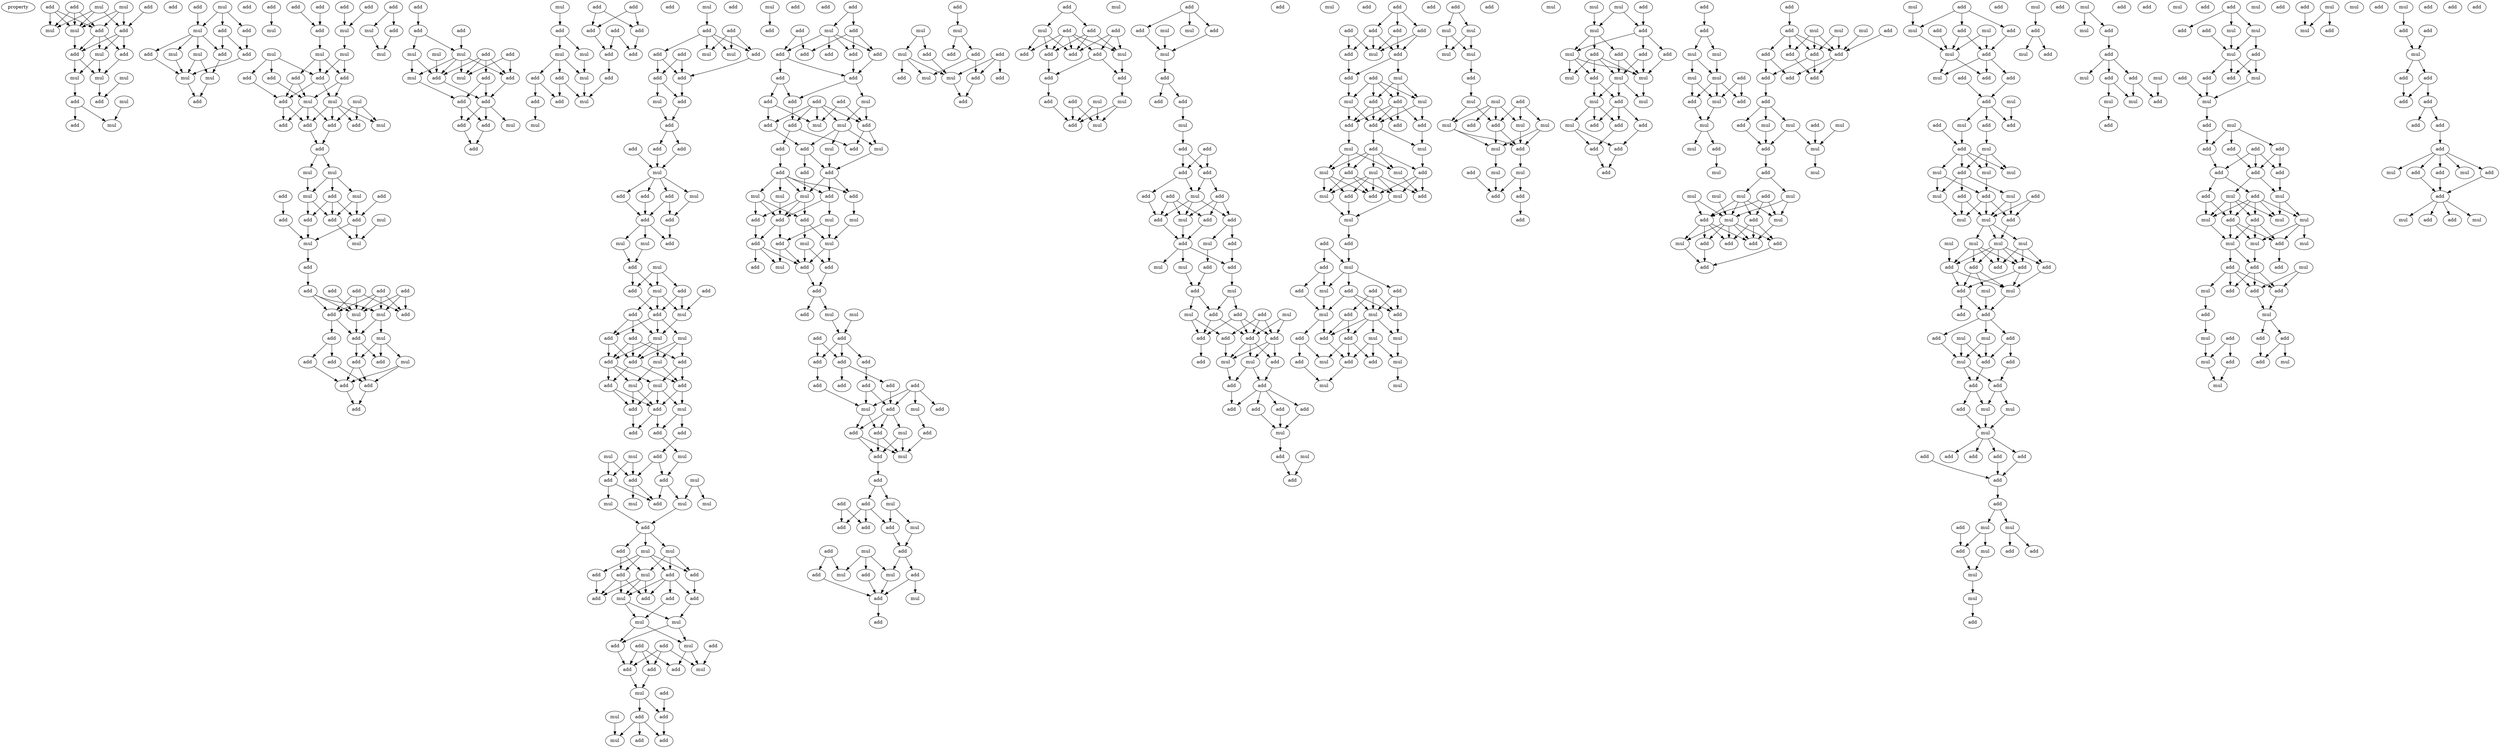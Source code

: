digraph {
    node [fontcolor=black]
    property [mul=2,lf=1.4]
    0 [ label = mul ];
    1 [ label = add ];
    2 [ label = add ];
    3 [ label = add ];
    4 [ label = mul ];
    5 [ label = add ];
    6 [ label = mul ];
    7 [ label = add ];
    8 [ label = mul ];
    9 [ label = add ];
    10 [ label = add ];
    11 [ label = mul ];
    12 [ label = mul ];
    13 [ label = mul ];
    14 [ label = mul ];
    15 [ label = add ];
    16 [ label = add ];
    17 [ label = mul ];
    18 [ label = add ];
    19 [ label = mul ];
    20 [ label = add ];
    21 [ label = mul ];
    22 [ label = add ];
    23 [ label = mul ];
    24 [ label = add ];
    25 [ label = add ];
    26 [ label = add ];
    27 [ label = mul ];
    28 [ label = add ];
    29 [ label = add ];
    30 [ label = mul ];
    31 [ label = mul ];
    32 [ label = mul ];
    33 [ label = add ];
    34 [ label = add ];
    35 [ label = add ];
    36 [ label = add ];
    37 [ label = add ];
    38 [ label = add ];
    39 [ label = mul ];
    40 [ label = add ];
    41 [ label = add ];
    42 [ label = mul ];
    43 [ label = mul ];
    44 [ label = mul ];
    45 [ label = mul ];
    46 [ label = add ];
    47 [ label = add ];
    48 [ label = add ];
    49 [ label = add ];
    50 [ label = add ];
    51 [ label = mul ];
    52 [ label = mul ];
    53 [ label = mul ];
    54 [ label = add ];
    55 [ label = mul ];
    56 [ label = add ];
    57 [ label = add ];
    58 [ label = add ];
    59 [ label = add ];
    60 [ label = add ];
    61 [ label = mul ];
    62 [ label = mul ];
    63 [ label = add ];
    64 [ label = mul ];
    65 [ label = mul ];
    66 [ label = add ];
    67 [ label = add ];
    68 [ label = add ];
    69 [ label = add ];
    70 [ label = add ];
    71 [ label = mul ];
    72 [ label = add ];
    73 [ label = mul ];
    74 [ label = mul ];
    75 [ label = add ];
    76 [ label = add ];
    77 [ label = add ];
    78 [ label = add ];
    79 [ label = add ];
    80 [ label = add ];
    81 [ label = mul ];
    82 [ label = mul ];
    83 [ label = add ];
    84 [ label = add ];
    85 [ label = mul ];
    86 [ label = add ];
    87 [ label = add ];
    88 [ label = add ];
    89 [ label = mul ];
    90 [ label = add ];
    91 [ label = add ];
    92 [ label = add ];
    93 [ label = add ];
    94 [ label = add ];
    95 [ label = add ];
    96 [ label = add ];
    97 [ label = mul ];
    98 [ label = add ];
    99 [ label = mul ];
    100 [ label = add ];
    101 [ label = add ];
    102 [ label = add ];
    103 [ label = mul ];
    104 [ label = mul ];
    105 [ label = add ];
    106 [ label = add ];
    107 [ label = mul ];
    108 [ label = add ];
    109 [ label = add ];
    110 [ label = add ];
    111 [ label = mul ];
    112 [ label = mul ];
    113 [ label = add ];
    114 [ label = add ];
    115 [ label = add ];
    116 [ label = mul ];
    117 [ label = add ];
    118 [ label = add ];
    119 [ label = mul ];
    120 [ label = add ];
    121 [ label = add ];
    122 [ label = add ];
    123 [ label = add ];
    124 [ label = add ];
    125 [ label = add ];
    126 [ label = mul ];
    127 [ label = add ];
    128 [ label = mul ];
    129 [ label = add ];
    130 [ label = add ];
    131 [ label = add ];
    132 [ label = add ];
    133 [ label = mul ];
    134 [ label = mul ];
    135 [ label = add ];
    136 [ label = add ];
    137 [ label = mul ];
    138 [ label = add ];
    139 [ label = mul ];
    140 [ label = add ];
    141 [ label = add ];
    142 [ label = add ];
    143 [ label = mul ];
    144 [ label = add ];
    145 [ label = add ];
    146 [ label = mul ];
    147 [ label = add ];
    148 [ label = add ];
    149 [ label = mul ];
    150 [ label = add ];
    151 [ label = add ];
    152 [ label = add ];
    153 [ label = add ];
    154 [ label = add ];
    155 [ label = add ];
    156 [ label = mul ];
    157 [ label = add ];
    158 [ label = add ];
    159 [ label = mul ];
    160 [ label = add ];
    161 [ label = add ];
    162 [ label = add ];
    163 [ label = add ];
    164 [ label = mul ];
    165 [ label = mul ];
    166 [ label = mul ];
    167 [ label = add ];
    168 [ label = mul ];
    169 [ label = add ];
    170 [ label = add ];
    171 [ label = add ];
    172 [ label = add ];
    173 [ label = add ];
    174 [ label = mul ];
    175 [ label = mul ];
    176 [ label = add ];
    177 [ label = mul ];
    178 [ label = add ];
    179 [ label = add ];
    180 [ label = mul ];
    181 [ label = add ];
    182 [ label = add ];
    183 [ label = mul ];
    184 [ label = add ];
    185 [ label = add ];
    186 [ label = mul ];
    187 [ label = add ];
    188 [ label = mul ];
    189 [ label = add ];
    190 [ label = add ];
    191 [ label = add ];
    192 [ label = add ];
    193 [ label = mul ];
    194 [ label = mul ];
    195 [ label = add ];
    196 [ label = mul ];
    197 [ label = add ];
    198 [ label = mul ];
    199 [ label = add ];
    200 [ label = add ];
    201 [ label = mul ];
    202 [ label = mul ];
    203 [ label = add ];
    204 [ label = mul ];
    205 [ label = mul ];
    206 [ label = add ];
    207 [ label = add ];
    208 [ label = mul ];
    209 [ label = mul ];
    210 [ label = add ];
    211 [ label = add ];
    212 [ label = mul ];
    213 [ label = add ];
    214 [ label = add ];
    215 [ label = add ];
    216 [ label = add ];
    217 [ label = add ];
    218 [ label = add ];
    219 [ label = mul ];
    220 [ label = mul ];
    221 [ label = mul ];
    222 [ label = add ];
    223 [ label = add ];
    224 [ label = add ];
    225 [ label = add ];
    226 [ label = mul ];
    227 [ label = add ];
    228 [ label = mul ];
    229 [ label = add ];
    230 [ label = add ];
    231 [ label = mul ];
    232 [ label = add ];
    233 [ label = mul ];
    234 [ label = mul ];
    235 [ label = add ];
    236 [ label = add ];
    237 [ label = mul ];
    238 [ label = add ];
    239 [ label = add ];
    240 [ label = add ];
    241 [ label = add ];
    242 [ label = add ];
    243 [ label = add ];
    244 [ label = mul ];
    245 [ label = add ];
    246 [ label = add ];
    247 [ label = add ];
    248 [ label = add ];
    249 [ label = add ];
    250 [ label = add ];
    251 [ label = add ];
    252 [ label = add ];
    253 [ label = add ];
    254 [ label = mul ];
    255 [ label = add ];
    256 [ label = add ];
    257 [ label = add ];
    258 [ label = add ];
    259 [ label = mul ];
    260 [ label = add ];
    261 [ label = add ];
    262 [ label = mul ];
    263 [ label = add ];
    264 [ label = mul ];
    265 [ label = mul ];
    266 [ label = add ];
    267 [ label = add ];
    268 [ label = add ];
    269 [ label = add ];
    270 [ label = add ];
    271 [ label = add ];
    272 [ label = mul ];
    273 [ label = add ];
    274 [ label = mul ];
    275 [ label = mul ];
    276 [ label = add ];
    277 [ label = mul ];
    278 [ label = add ];
    279 [ label = add ];
    280 [ label = mul ];
    281 [ label = add ];
    282 [ label = mul ];
    283 [ label = add ];
    284 [ label = add ];
    285 [ label = mul ];
    286 [ label = add ];
    287 [ label = add ];
    288 [ label = add ];
    289 [ label = mul ];
    290 [ label = add ];
    291 [ label = mul ];
    292 [ label = add ];
    293 [ label = mul ];
    294 [ label = add ];
    295 [ label = add ];
    296 [ label = add ];
    297 [ label = add ];
    298 [ label = add ];
    299 [ label = add ];
    300 [ label = add ];
    301 [ label = add ];
    302 [ label = add ];
    303 [ label = add ];
    304 [ label = add ];
    305 [ label = add ];
    306 [ label = mul ];
    307 [ label = mul ];
    308 [ label = add ];
    309 [ label = add ];
    310 [ label = add ];
    311 [ label = mul ];
    312 [ label = add ];
    313 [ label = mul ];
    314 [ label = add ];
    315 [ label = mul ];
    316 [ label = add ];
    317 [ label = add ];
    318 [ label = add ];
    319 [ label = add ];
    320 [ label = add ];
    321 [ label = mul ];
    322 [ label = mul ];
    323 [ label = add ];
    324 [ label = add ];
    325 [ label = add ];
    326 [ label = mul ];
    327 [ label = add ];
    328 [ label = add ];
    329 [ label = mul ];
    330 [ label = add ];
    331 [ label = mul ];
    332 [ label = add ];
    333 [ label = add ];
    334 [ label = mul ];
    335 [ label = mul ];
    336 [ label = add ];
    337 [ label = add ];
    338 [ label = add ];
    339 [ label = mul ];
    340 [ label = add ];
    341 [ label = add ];
    342 [ label = mul ];
    343 [ label = mul ];
    344 [ label = add ];
    345 [ label = add ];
    346 [ label = add ];
    347 [ label = add ];
    348 [ label = add ];
    349 [ label = mul ];
    350 [ label = mul ];
    351 [ label = add ];
    352 [ label = add ];
    353 [ label = add ];
    354 [ label = add ];
    355 [ label = add ];
    356 [ label = mul ];
    357 [ label = add ];
    358 [ label = add ];
    359 [ label = add ];
    360 [ label = add ];
    361 [ label = mul ];
    362 [ label = add ];
    363 [ label = mul ];
    364 [ label = add ];
    365 [ label = mul ];
    366 [ label = add ];
    367 [ label = mul ];
    368 [ label = mul ];
    369 [ label = add ];
    370 [ label = add ];
    371 [ label = add ];
    372 [ label = mul ];
    373 [ label = mul ];
    374 [ label = add ];
    375 [ label = add ];
    376 [ label = add ];
    377 [ label = mul ];
    378 [ label = add ];
    379 [ label = add ];
    380 [ label = add ];
    381 [ label = add ];
    382 [ label = mul ];
    383 [ label = add ];
    384 [ label = add ];
    385 [ label = add ];
    386 [ label = mul ];
    387 [ label = add ];
    388 [ label = add ];
    389 [ label = add ];
    390 [ label = mul ];
    391 [ label = add ];
    392 [ label = add ];
    393 [ label = mul ];
    394 [ label = mul ];
    395 [ label = add ];
    396 [ label = add ];
    397 [ label = add ];
    398 [ label = mul ];
    399 [ label = mul ];
    400 [ label = add ];
    401 [ label = add ];
    402 [ label = add ];
    403 [ label = mul ];
    404 [ label = add ];
    405 [ label = add ];
    406 [ label = add ];
    407 [ label = add ];
    408 [ label = add ];
    409 [ label = add ];
    410 [ label = mul ];
    411 [ label = mul ];
    412 [ label = add ];
    413 [ label = add ];
    414 [ label = add ];
    415 [ label = add ];
    416 [ label = add ];
    417 [ label = add ];
    418 [ label = mul ];
    419 [ label = add ];
    420 [ label = add ];
    421 [ label = mul ];
    422 [ label = add ];
    423 [ label = add ];
    424 [ label = add ];
    425 [ label = add ];
    426 [ label = add ];
    427 [ label = add ];
    428 [ label = add ];
    429 [ label = add ];
    430 [ label = mul ];
    431 [ label = add ];
    432 [ label = add ];
    433 [ label = mul ];
    434 [ label = mul ];
    435 [ label = add ];
    436 [ label = add ];
    437 [ label = mul ];
    438 [ label = add ];
    439 [ label = add ];
    440 [ label = add ];
    441 [ label = add ];
    442 [ label = mul ];
    443 [ label = mul ];
    444 [ label = add ];
    445 [ label = mul ];
    446 [ label = mul ];
    447 [ label = mul ];
    448 [ label = add ];
    449 [ label = add ];
    450 [ label = add ];
    451 [ label = mul ];
    452 [ label = add ];
    453 [ label = mul ];
    454 [ label = add ];
    455 [ label = mul ];
    456 [ label = add ];
    457 [ label = add ];
    458 [ label = add ];
    459 [ label = add ];
    460 [ label = mul ];
    461 [ label = mul ];
    462 [ label = add ];
    463 [ label = add ];
    464 [ label = add ];
    465 [ label = add ];
    466 [ label = mul ];
    467 [ label = mul ];
    468 [ label = add ];
    469 [ label = add ];
    470 [ label = add ];
    471 [ label = mul ];
    472 [ label = mul ];
    473 [ label = add ];
    474 [ label = add ];
    475 [ label = add ];
    476 [ label = mul ];
    477 [ label = mul ];
    478 [ label = add ];
    479 [ label = add ];
    480 [ label = mul ];
    481 [ label = mul ];
    482 [ label = add ];
    483 [ label = mul ];
    484 [ label = mul ];
    485 [ label = add ];
    486 [ label = mul ];
    487 [ label = mul ];
    488 [ label = add ];
    489 [ label = mul ];
    490 [ label = add ];
    491 [ label = mul ];
    492 [ label = add ];
    493 [ label = add ];
    494 [ label = mul ];
    495 [ label = mul ];
    496 [ label = mul ];
    497 [ label = mul ];
    498 [ label = add ];
    499 [ label = mul ];
    500 [ label = mul ];
    501 [ label = add ];
    502 [ label = add ];
    503 [ label = add ];
    504 [ label = add ];
    505 [ label = mul ];
    506 [ label = mul ];
    507 [ label = mul ];
    508 [ label = add ];
    509 [ label = add ];
    510 [ label = mul ];
    511 [ label = add ];
    512 [ label = add ];
    513 [ label = add ];
    514 [ label = mul ];
    515 [ label = add ];
    516 [ label = mul ];
    517 [ label = add ];
    518 [ label = mul ];
    519 [ label = mul ];
    520 [ label = mul ];
    521 [ label = mul ];
    522 [ label = add ];
    523 [ label = add ];
    524 [ label = mul ];
    525 [ label = add ];
    526 [ label = add ];
    527 [ label = add ];
    528 [ label = add ];
    529 [ label = add ];
    530 [ label = add ];
    531 [ label = add ];
    532 [ label = mul ];
    533 [ label = mul ];
    534 [ label = mul ];
    535 [ label = mul ];
    536 [ label = add ];
    537 [ label = add ];
    538 [ label = mul ];
    539 [ label = add ];
    540 [ label = mul ];
    541 [ label = mul ];
    542 [ label = add ];
    543 [ label = mul ];
    544 [ label = add ];
    545 [ label = add ];
    546 [ label = add ];
    547 [ label = mul ];
    548 [ label = mul ];
    549 [ label = mul ];
    550 [ label = add ];
    551 [ label = add ];
    552 [ label = add ];
    553 [ label = add ];
    554 [ label = add ];
    555 [ label = add ];
    556 [ label = add ];
    557 [ label = add ];
    558 [ label = mul ];
    559 [ label = add ];
    560 [ label = mul ];
    561 [ label = mul ];
    562 [ label = add ];
    563 [ label = mul ];
    564 [ label = add ];
    565 [ label = mul ];
    566 [ label = add ];
    567 [ label = mul ];
    568 [ label = mul ];
    569 [ label = mul ];
    570 [ label = mul ];
    571 [ label = add ];
    572 [ label = add ];
    573 [ label = add ];
    574 [ label = mul ];
    575 [ label = mul ];
    576 [ label = add ];
    577 [ label = add ];
    578 [ label = add ];
    579 [ label = add ];
    580 [ label = mul ];
    581 [ label = add ];
    582 [ label = add ];
    583 [ label = mul ];
    584 [ label = add ];
    585 [ label = add ];
    586 [ label = add ];
    587 [ label = mul ];
    588 [ label = mul ];
    589 [ label = mul ];
    590 [ label = add ];
    591 [ label = mul ];
    592 [ label = add ];
    593 [ label = add ];
    594 [ label = add ];
    595 [ label = add ];
    596 [ label = add ];
    597 [ label = mul ];
    598 [ label = add ];
    599 [ label = mul ];
    600 [ label = add ];
    601 [ label = add ];
    602 [ label = mul ];
    603 [ label = add ];
    604 [ label = mul ];
    605 [ label = mul ];
    606 [ label = mul ];
    607 [ label = add ];
    608 [ label = mul ];
    609 [ label = add ];
    610 [ label = add ];
    611 [ label = add ];
    612 [ label = mul ];
    613 [ label = mul ];
    614 [ label = mul ];
    615 [ label = add ];
    616 [ label = mul ];
    617 [ label = mul ];
    618 [ label = mul ];
    619 [ label = mul ];
    620 [ label = add ];
    621 [ label = add ];
    622 [ label = add ];
    623 [ label = add ];
    624 [ label = add ];
    625 [ label = add ];
    626 [ label = mul ];
    627 [ label = mul ];
    628 [ label = add ];
    629 [ label = add ];
    630 [ label = add ];
    631 [ label = mul ];
    632 [ label = mul ];
    633 [ label = add ];
    634 [ label = mul ];
    635 [ label = add ];
    636 [ label = add ];
    637 [ label = add ];
    638 [ label = add ];
    639 [ label = add ];
    640 [ label = mul ];
    641 [ label = mul ];
    642 [ label = mul ];
    643 [ label = add ];
    644 [ label = add ];
    645 [ label = add ];
    646 [ label = add ];
    647 [ label = add ];
    648 [ label = add ];
    649 [ label = add ];
    650 [ label = add ];
    651 [ label = mul ];
    652 [ label = mul ];
    653 [ label = add ];
    654 [ label = add ];
    655 [ label = mul ];
    656 [ label = add ];
    657 [ label = mul ];
    658 [ label = mul ];
    659 [ label = mul ];
    660 [ label = add ];
    661 [ label = add ];
    662 [ label = add ];
    663 [ label = mul ];
    664 [ label = add ];
    665 [ label = mul ];
    666 [ label = mul ];
    667 [ label = add ];
    668 [ label = add ];
    669 [ label = add ];
    670 [ label = mul ];
    671 [ label = add ];
    672 [ label = add ];
    673 [ label = mul ];
    674 [ label = mul ];
    675 [ label = add ];
    676 [ label = mul ];
    677 [ label = add ];
    678 [ label = mul ];
    679 [ label = add ];
    680 [ label = add ];
    681 [ label = add ];
    682 [ label = add ];
    683 [ label = add ];
    684 [ label = mul ];
    685 [ label = mul ];
    686 [ label = mul ];
    687 [ label = add ];
    688 [ label = add ];
    689 [ label = add ];
    690 [ label = mul ];
    691 [ label = mul ];
    692 [ label = add ];
    693 [ label = mul ];
    694 [ label = mul ];
    695 [ label = add ];
    696 [ label = add ];
    697 [ label = add ];
    698 [ label = add ];
    699 [ label = add ];
    700 [ label = add ];
    701 [ label = add ];
    702 [ label = add ];
    703 [ label = add ];
    704 [ label = mul ];
    705 [ label = mul ];
    706 [ label = add ];
    707 [ label = add ];
    708 [ label = mul ];
    709 [ label = mul ];
    710 [ label = add ];
    711 [ label = mul ];
    712 [ label = mul ];
    713 [ label = add ];
    714 [ label = mul ];
    715 [ label = mul ];
    716 [ label = add ];
    717 [ label = mul ];
    718 [ label = add ];
    719 [ label = add ];
    720 [ label = add ];
    721 [ label = mul ];
    722 [ label = add ];
    723 [ label = add ];
    724 [ label = add ];
    725 [ label = mul ];
    726 [ label = mul ];
    727 [ label = add ];
    728 [ label = add ];
    729 [ label = add ];
    730 [ label = add ];
    731 [ label = add ];
    732 [ label = mul ];
    733 [ label = add ];
    734 [ label = mul ];
    735 [ label = mul ];
    736 [ label = add ];
    737 [ label = mul ];
    738 [ label = mul ];
    739 [ label = add ];
    740 [ label = mul ];
    741 [ label = add ];
    742 [ label = mul ];
    743 [ label = add ];
    744 [ label = add ];
    745 [ label = add ];
    746 [ label = mul ];
    747 [ label = add ];
    748 [ label = add ];
    749 [ label = add ];
    750 [ label = add ];
    751 [ label = add ];
    752 [ label = add ];
    753 [ label = add ];
    754 [ label = add ];
    755 [ label = mul ];
    756 [ label = add ];
    757 [ label = add ];
    758 [ label = mul ];
    759 [ label = add ];
    760 [ label = add ];
    761 [ label = mul ];
    762 [ label = add ];
    763 [ label = add ];
    764 [ label = mul ];
    765 [ label = add ];
    0 -> 5 [ name = 0 ];
    0 -> 7 [ name = 1 ];
    0 -> 8 [ name = 2 ];
    1 -> 5 [ name = 3 ];
    2 -> 6 [ name = 4 ];
    2 -> 7 [ name = 5 ];
    2 -> 8 [ name = 6 ];
    3 -> 6 [ name = 7 ];
    3 -> 7 [ name = 8 ];
    3 -> 8 [ name = 9 ];
    4 -> 5 [ name = 10 ];
    4 -> 6 [ name = 11 ];
    4 -> 8 [ name = 12 ];
    5 -> 9 [ name = 13 ];
    5 -> 10 [ name = 14 ];
    5 -> 11 [ name = 15 ];
    7 -> 9 [ name = 16 ];
    7 -> 10 [ name = 17 ];
    7 -> 11 [ name = 18 ];
    8 -> 10 [ name = 19 ];
    9 -> 13 [ name = 20 ];
    10 -> 13 [ name = 21 ];
    10 -> 14 [ name = 22 ];
    11 -> 13 [ name = 23 ];
    11 -> 14 [ name = 24 ];
    12 -> 15 [ name = 25 ];
    13 -> 15 [ name = 26 ];
    14 -> 16 [ name = 27 ];
    16 -> 18 [ name = 28 ];
    16 -> 19 [ name = 29 ];
    17 -> 19 [ name = 30 ];
    21 -> 23 [ name = 31 ];
    21 -> 24 [ name = 32 ];
    21 -> 25 [ name = 33 ];
    22 -> 23 [ name = 34 ];
    23 -> 26 [ name = 35 ];
    23 -> 27 [ name = 36 ];
    23 -> 29 [ name = 37 ];
    23 -> 30 [ name = 38 ];
    24 -> 28 [ name = 39 ];
    24 -> 29 [ name = 40 ];
    25 -> 28 [ name = 41 ];
    26 -> 31 [ name = 42 ];
    27 -> 31 [ name = 43 ];
    27 -> 32 [ name = 44 ];
    28 -> 31 [ name = 45 ];
    29 -> 32 [ name = 46 ];
    30 -> 31 [ name = 47 ];
    31 -> 33 [ name = 48 ];
    32 -> 33 [ name = 49 ];
    35 -> 39 [ name = 50 ];
    36 -> 41 [ name = 51 ];
    37 -> 42 [ name = 52 ];
    38 -> 41 [ name = 53 ];
    40 -> 42 [ name = 54 ];
    41 -> 43 [ name = 55 ];
    42 -> 44 [ name = 56 ];
    43 -> 48 [ name = 57 ];
    43 -> 49 [ name = 58 ];
    43 -> 50 [ name = 59 ];
    44 -> 49 [ name = 60 ];
    44 -> 50 [ name = 61 ];
    45 -> 46 [ name = 62 ];
    45 -> 47 [ name = 63 ];
    45 -> 49 [ name = 64 ];
    46 -> 52 [ name = 65 ];
    47 -> 54 [ name = 66 ];
    48 -> 52 [ name = 67 ];
    48 -> 54 [ name = 68 ];
    49 -> 51 [ name = 69 ];
    49 -> 54 [ name = 70 ];
    50 -> 51 [ name = 71 ];
    50 -> 52 [ name = 72 ];
    51 -> 55 [ name = 73 ];
    51 -> 56 [ name = 74 ];
    51 -> 58 [ name = 75 ];
    51 -> 59 [ name = 76 ];
    52 -> 57 [ name = 77 ];
    52 -> 58 [ name = 78 ];
    52 -> 59 [ name = 79 ];
    53 -> 55 [ name = 80 ];
    53 -> 56 [ name = 81 ];
    53 -> 58 [ name = 82 ];
    54 -> 57 [ name = 83 ];
    54 -> 59 [ name = 84 ];
    58 -> 60 [ name = 85 ];
    59 -> 60 [ name = 86 ];
    60 -> 61 [ name = 87 ];
    60 -> 62 [ name = 88 ];
    61 -> 64 [ name = 89 ];
    62 -> 64 [ name = 90 ];
    62 -> 65 [ name = 91 ];
    62 -> 66 [ name = 92 ];
    63 -> 69 [ name = 93 ];
    64 -> 70 [ name = 94 ];
    64 -> 72 [ name = 95 ];
    65 -> 69 [ name = 96 ];
    65 -> 70 [ name = 97 ];
    66 -> 69 [ name = 98 ];
    66 -> 70 [ name = 99 ];
    66 -> 72 [ name = 100 ];
    67 -> 68 [ name = 101 ];
    68 -> 74 [ name = 102 ];
    69 -> 73 [ name = 103 ];
    69 -> 74 [ name = 104 ];
    70 -> 73 [ name = 105 ];
    71 -> 73 [ name = 106 ];
    72 -> 74 [ name = 107 ];
    74 -> 75 [ name = 108 ];
    75 -> 76 [ name = 109 ];
    76 -> 81 [ name = 110 ];
    76 -> 82 [ name = 111 ];
    76 -> 84 [ name = 112 ];
    77 -> 82 [ name = 113 ];
    77 -> 83 [ name = 114 ];
    77 -> 84 [ name = 115 ];
    78 -> 81 [ name = 116 ];
    78 -> 82 [ name = 117 ];
    78 -> 83 [ name = 118 ];
    78 -> 84 [ name = 119 ];
    79 -> 82 [ name = 120 ];
    80 -> 81 [ name = 121 ];
    80 -> 82 [ name = 122 ];
    80 -> 83 [ name = 123 ];
    81 -> 85 [ name = 124 ];
    81 -> 87 [ name = 125 ];
    82 -> 87 [ name = 126 ];
    84 -> 86 [ name = 127 ];
    84 -> 87 [ name = 128 ];
    85 -> 89 [ name = 129 ];
    85 -> 90 [ name = 130 ];
    85 -> 91 [ name = 131 ];
    86 -> 88 [ name = 132 ];
    86 -> 92 [ name = 133 ];
    87 -> 90 [ name = 134 ];
    87 -> 91 [ name = 135 ];
    88 -> 94 [ name = 136 ];
    89 -> 93 [ name = 137 ];
    89 -> 94 [ name = 138 ];
    90 -> 93 [ name = 139 ];
    90 -> 94 [ name = 140 ];
    92 -> 93 [ name = 141 ];
    93 -> 95 [ name = 142 ];
    94 -> 95 [ name = 143 ];
    96 -> 97 [ name = 144 ];
    96 -> 98 [ name = 145 ];
    97 -> 99 [ name = 146 ];
    98 -> 99 [ name = 147 ];
    100 -> 101 [ name = 148 ];
    101 -> 103 [ name = 149 ];
    101 -> 107 [ name = 150 ];
    102 -> 107 [ name = 151 ];
    103 -> 108 [ name = 152 ];
    103 -> 112 [ name = 153 ];
    104 -> 108 [ name = 154 ];
    105 -> 109 [ name = 155 ];
    105 -> 111 [ name = 156 ];
    106 -> 108 [ name = 157 ];
    106 -> 109 [ name = 158 ];
    106 -> 110 [ name = 159 ];
    106 -> 111 [ name = 160 ];
    107 -> 108 [ name = 161 ];
    107 -> 109 [ name = 162 ];
    107 -> 111 [ name = 163 ];
    107 -> 112 [ name = 164 ];
    108 -> 113 [ name = 165 ];
    109 -> 113 [ name = 166 ];
    110 -> 113 [ name = 167 ];
    110 -> 114 [ name = 168 ];
    112 -> 114 [ name = 169 ];
    113 -> 115 [ name = 170 ];
    113 -> 116 [ name = 171 ];
    113 -> 117 [ name = 172 ];
    114 -> 115 [ name = 173 ];
    114 -> 117 [ name = 174 ];
    115 -> 118 [ name = 175 ];
    117 -> 118 [ name = 176 ];
    119 -> 123 [ name = 177 ];
    120 -> 124 [ name = 178 ];
    120 -> 125 [ name = 179 ];
    121 -> 124 [ name = 180 ];
    121 -> 125 [ name = 181 ];
    122 -> 127 [ name = 182 ];
    122 -> 129 [ name = 183 ];
    123 -> 126 [ name = 184 ];
    123 -> 128 [ name = 185 ];
    124 -> 129 [ name = 186 ];
    125 -> 127 [ name = 187 ];
    126 -> 133 [ name = 188 ];
    127 -> 131 [ name = 189 ];
    128 -> 130 [ name = 190 ];
    128 -> 132 [ name = 191 ];
    128 -> 133 [ name = 192 ];
    130 -> 134 [ name = 193 ];
    130 -> 135 [ name = 194 ];
    131 -> 134 [ name = 195 ];
    132 -> 135 [ name = 196 ];
    132 -> 136 [ name = 197 ];
    133 -> 134 [ name = 198 ];
    136 -> 137 [ name = 199 ];
    139 -> 140 [ name = 200 ];
    140 -> 142 [ name = 201 ];
    140 -> 143 [ name = 202 ];
    140 -> 144 [ name = 203 ];
    140 -> 146 [ name = 204 ];
    141 -> 143 [ name = 205 ];
    141 -> 144 [ name = 206 ];
    141 -> 146 [ name = 207 ];
    142 -> 147 [ name = 208 ];
    142 -> 148 [ name = 209 ];
    144 -> 147 [ name = 210 ];
    145 -> 147 [ name = 211 ];
    145 -> 148 [ name = 212 ];
    147 -> 150 [ name = 213 ];
    148 -> 149 [ name = 214 ];
    148 -> 150 [ name = 215 ];
    149 -> 151 [ name = 216 ];
    150 -> 151 [ name = 217 ];
    151 -> 153 [ name = 218 ];
    151 -> 154 [ name = 219 ];
    152 -> 156 [ name = 220 ];
    153 -> 156 [ name = 221 ];
    154 -> 156 [ name = 222 ];
    156 -> 157 [ name = 223 ];
    156 -> 158 [ name = 224 ];
    156 -> 159 [ name = 225 ];
    156 -> 160 [ name = 226 ];
    157 -> 161 [ name = 227 ];
    157 -> 162 [ name = 228 ];
    158 -> 161 [ name = 229 ];
    159 -> 162 [ name = 230 ];
    160 -> 161 [ name = 231 ];
    161 -> 163 [ name = 232 ];
    161 -> 164 [ name = 233 ];
    161 -> 165 [ name = 234 ];
    162 -> 163 [ name = 235 ];
    164 -> 167 [ name = 236 ];
    165 -> 167 [ name = 237 ];
    166 -> 168 [ name = 238 ];
    166 -> 169 [ name = 239 ];
    166 -> 170 [ name = 240 ];
    167 -> 168 [ name = 241 ];
    167 -> 169 [ name = 242 ];
    168 -> 172 [ name = 243 ];
    168 -> 173 [ name = 244 ];
    168 -> 174 [ name = 245 ];
    169 -> 173 [ name = 246 ];
    170 -> 173 [ name = 247 ];
    170 -> 174 [ name = 248 ];
    171 -> 174 [ name = 249 ];
    172 -> 175 [ name = 250 ];
    172 -> 176 [ name = 251 ];
    172 -> 178 [ name = 252 ];
    173 -> 175 [ name = 253 ];
    173 -> 176 [ name = 254 ];
    173 -> 177 [ name = 255 ];
    174 -> 175 [ name = 256 ];
    175 -> 179 [ name = 257 ];
    175 -> 180 [ name = 258 ];
    175 -> 181 [ name = 259 ];
    176 -> 179 [ name = 260 ];
    176 -> 181 [ name = 261 ];
    177 -> 180 [ name = 262 ];
    177 -> 181 [ name = 263 ];
    177 -> 182 [ name = 264 ];
    178 -> 179 [ name = 265 ];
    178 -> 181 [ name = 266 ];
    178 -> 182 [ name = 267 ];
    179 -> 183 [ name = 268 ];
    179 -> 184 [ name = 269 ];
    179 -> 186 [ name = 270 ];
    180 -> 183 [ name = 271 ];
    180 -> 185 [ name = 272 ];
    181 -> 184 [ name = 273 ];
    181 -> 185 [ name = 274 ];
    182 -> 185 [ name = 275 ];
    182 -> 186 [ name = 276 ];
    183 -> 187 [ name = 277 ];
    183 -> 189 [ name = 278 ];
    184 -> 187 [ name = 279 ];
    184 -> 189 [ name = 280 ];
    185 -> 188 [ name = 281 ];
    185 -> 189 [ name = 282 ];
    186 -> 187 [ name = 283 ];
    186 -> 188 [ name = 284 ];
    186 -> 189 [ name = 285 ];
    187 -> 191 [ name = 286 ];
    188 -> 190 [ name = 287 ];
    188 -> 192 [ name = 288 ];
    189 -> 190 [ name = 289 ];
    189 -> 191 [ name = 290 ];
    190 -> 196 [ name = 291 ];
    192 -> 195 [ name = 292 ];
    193 -> 199 [ name = 293 ];
    193 -> 200 [ name = 294 ];
    194 -> 199 [ name = 295 ];
    194 -> 200 [ name = 296 ];
    195 -> 197 [ name = 297 ];
    195 -> 199 [ name = 298 ];
    196 -> 197 [ name = 299 ];
    197 -> 203 [ name = 300 ];
    197 -> 204 [ name = 301 ];
    198 -> 204 [ name = 302 ];
    198 -> 205 [ name = 303 ];
    199 -> 202 [ name = 304 ];
    199 -> 203 [ name = 305 ];
    200 -> 201 [ name = 306 ];
    200 -> 203 [ name = 307 ];
    201 -> 206 [ name = 308 ];
    204 -> 206 [ name = 309 ];
    206 -> 207 [ name = 310 ];
    206 -> 208 [ name = 311 ];
    206 -> 209 [ name = 312 ];
    207 -> 211 [ name = 313 ];
    207 -> 212 [ name = 314 ];
    208 -> 210 [ name = 315 ];
    208 -> 212 [ name = 316 ];
    208 -> 213 [ name = 317 ];
    209 -> 210 [ name = 318 ];
    209 -> 211 [ name = 319 ];
    209 -> 213 [ name = 320 ];
    209 -> 214 [ name = 321 ];
    210 -> 216 [ name = 322 ];
    210 -> 217 [ name = 323 ];
    210 -> 218 [ name = 324 ];
    210 -> 219 [ name = 325 ];
    211 -> 215 [ name = 326 ];
    211 -> 216 [ name = 327 ];
    211 -> 219 [ name = 328 ];
    212 -> 215 [ name = 329 ];
    212 -> 216 [ name = 330 ];
    212 -> 219 [ name = 331 ];
    213 -> 218 [ name = 332 ];
    214 -> 215 [ name = 333 ];
    217 -> 221 [ name = 334 ];
    218 -> 220 [ name = 335 ];
    219 -> 220 [ name = 336 ];
    219 -> 221 [ name = 337 ];
    220 -> 225 [ name = 338 ];
    220 -> 226 [ name = 339 ];
    221 -> 225 [ name = 340 ];
    221 -> 226 [ name = 341 ];
    222 -> 227 [ name = 342 ];
    222 -> 229 [ name = 343 ];
    222 -> 230 [ name = 344 ];
    223 -> 227 [ name = 345 ];
    223 -> 228 [ name = 346 ];
    223 -> 230 [ name = 347 ];
    224 -> 228 [ name = 348 ];
    225 -> 230 [ name = 349 ];
    226 -> 228 [ name = 350 ];
    226 -> 229 [ name = 351 ];
    227 -> 231 [ name = 352 ];
    230 -> 231 [ name = 353 ];
    231 -> 235 [ name = 354 ];
    231 -> 236 [ name = 355 ];
    232 -> 236 [ name = 356 ];
    233 -> 237 [ name = 357 ];
    234 -> 238 [ name = 358 ];
    235 -> 237 [ name = 359 ];
    235 -> 239 [ name = 360 ];
    235 -> 240 [ name = 361 ];
    236 -> 239 [ name = 362 ];
    243 -> 244 [ name = 363 ];
    243 -> 246 [ name = 364 ];
    244 -> 248 [ name = 365 ];
    244 -> 249 [ name = 366 ];
    244 -> 250 [ name = 367 ];
    244 -> 251 [ name = 368 ];
    245 -> 247 [ name = 369 ];
    245 -> 249 [ name = 370 ];
    246 -> 247 [ name = 371 ];
    246 -> 248 [ name = 372 ];
    246 -> 250 [ name = 373 ];
    248 -> 253 [ name = 374 ];
    249 -> 252 [ name = 375 ];
    249 -> 253 [ name = 376 ];
    250 -> 253 [ name = 377 ];
    252 -> 257 [ name = 378 ];
    252 -> 258 [ name = 379 ];
    253 -> 254 [ name = 380 ];
    253 -> 258 [ name = 381 ];
    254 -> 259 [ name = 382 ];
    254 -> 263 [ name = 383 ];
    255 -> 262 [ name = 384 ];
    255 -> 263 [ name = 385 ];
    256 -> 259 [ name = 386 ];
    256 -> 260 [ name = 387 ];
    256 -> 261 [ name = 388 ];
    256 -> 262 [ name = 389 ];
    256 -> 263 [ name = 390 ];
    257 -> 260 [ name = 391 ];
    257 -> 262 [ name = 392 ];
    258 -> 261 [ name = 393 ];
    259 -> 264 [ name = 394 ];
    259 -> 265 [ name = 395 ];
    259 -> 266 [ name = 396 ];
    260 -> 266 [ name = 397 ];
    261 -> 267 [ name = 398 ];
    261 -> 268 [ name = 399 ];
    263 -> 264 [ name = 400 ];
    263 -> 267 [ name = 401 ];
    264 -> 270 [ name = 402 ];
    265 -> 270 [ name = 403 ];
    266 -> 270 [ name = 404 ];
    266 -> 271 [ name = 405 ];
    268 -> 269 [ name = 406 ];
    269 -> 272 [ name = 407 ];
    269 -> 273 [ name = 408 ];
    269 -> 274 [ name = 409 ];
    269 -> 275 [ name = 410 ];
    269 -> 276 [ name = 411 ];
    270 -> 273 [ name = 412 ];
    270 -> 275 [ name = 413 ];
    270 -> 276 [ name = 414 ];
    271 -> 275 [ name = 415 ];
    272 -> 279 [ name = 416 ];
    273 -> 279 [ name = 417 ];
    273 -> 280 [ name = 418 ];
    274 -> 278 [ name = 419 ];
    274 -> 279 [ name = 420 ];
    274 -> 281 [ name = 421 ];
    275 -> 278 [ name = 422 ];
    275 -> 279 [ name = 423 ];
    275 -> 281 [ name = 424 ];
    276 -> 277 [ name = 425 ];
    277 -> 285 [ name = 426 ];
    278 -> 284 [ name = 427 ];
    279 -> 283 [ name = 428 ];
    279 -> 284 [ name = 429 ];
    280 -> 283 [ name = 430 ];
    280 -> 285 [ name = 431 ];
    281 -> 282 [ name = 432 ];
    281 -> 285 [ name = 433 ];
    282 -> 287 [ name = 434 ];
    282 -> 288 [ name = 435 ];
    283 -> 287 [ name = 436 ];
    283 -> 289 [ name = 437 ];
    284 -> 286 [ name = 438 ];
    284 -> 287 [ name = 439 ];
    284 -> 289 [ name = 440 ];
    285 -> 287 [ name = 441 ];
    285 -> 288 [ name = 442 ];
    287 -> 290 [ name = 443 ];
    288 -> 290 [ name = 444 ];
    290 -> 291 [ name = 445 ];
    290 -> 292 [ name = 446 ];
    291 -> 295 [ name = 447 ];
    293 -> 295 [ name = 448 ];
    294 -> 297 [ name = 449 ];
    294 -> 298 [ name = 450 ];
    295 -> 296 [ name = 451 ];
    295 -> 297 [ name = 452 ];
    295 -> 298 [ name = 453 ];
    296 -> 303 [ name = 454 ];
    297 -> 299 [ name = 455 ];
    297 -> 302 [ name = 456 ];
    298 -> 300 [ name = 457 ];
    300 -> 307 [ name = 458 ];
    301 -> 304 [ name = 459 ];
    301 -> 305 [ name = 460 ];
    301 -> 306 [ name = 461 ];
    301 -> 307 [ name = 462 ];
    302 -> 305 [ name = 463 ];
    303 -> 305 [ name = 464 ];
    303 -> 307 [ name = 465 ];
    305 -> 309 [ name = 466 ];
    305 -> 310 [ name = 467 ];
    305 -> 311 [ name = 468 ];
    306 -> 308 [ name = 469 ];
    307 -> 309 [ name = 470 ];
    307 -> 310 [ name = 471 ];
    308 -> 313 [ name = 472 ];
    309 -> 312 [ name = 473 ];
    309 -> 313 [ name = 474 ];
    310 -> 312 [ name = 475 ];
    310 -> 313 [ name = 476 ];
    311 -> 312 [ name = 477 ];
    311 -> 313 [ name = 478 ];
    312 -> 314 [ name = 479 ];
    314 -> 315 [ name = 480 ];
    314 -> 317 [ name = 481 ];
    315 -> 318 [ name = 482 ];
    315 -> 321 [ name = 483 ];
    316 -> 319 [ name = 484 ];
    316 -> 320 [ name = 485 ];
    317 -> 318 [ name = 486 ];
    317 -> 319 [ name = 487 ];
    317 -> 320 [ name = 488 ];
    318 -> 324 [ name = 489 ];
    321 -> 324 [ name = 490 ];
    322 -> 325 [ name = 491 ];
    322 -> 326 [ name = 492 ];
    322 -> 329 [ name = 493 ];
    323 -> 326 [ name = 494 ];
    323 -> 327 [ name = 495 ];
    324 -> 328 [ name = 496 ];
    324 -> 329 [ name = 497 ];
    325 -> 330 [ name = 498 ];
    327 -> 330 [ name = 499 ];
    328 -> 330 [ name = 500 ];
    328 -> 331 [ name = 501 ];
    329 -> 330 [ name = 502 ];
    330 -> 332 [ name = 503 ];
    333 -> 335 [ name = 504 ];
    334 -> 338 [ name = 505 ];
    334 -> 339 [ name = 506 ];
    335 -> 336 [ name = 507 ];
    335 -> 337 [ name = 508 ];
    337 -> 342 [ name = 509 ];
    337 -> 345 [ name = 510 ];
    338 -> 343 [ name = 511 ];
    339 -> 342 [ name = 512 ];
    339 -> 343 [ name = 513 ];
    339 -> 344 [ name = 514 ];
    340 -> 341 [ name = 515 ];
    340 -> 343 [ name = 516 ];
    340 -> 345 [ name = 517 ];
    343 -> 346 [ name = 518 ];
    345 -> 346 [ name = 519 ];
    347 -> 349 [ name = 520 ];
    347 -> 351 [ name = 521 ];
    348 -> 354 [ name = 522 ];
    348 -> 356 [ name = 523 ];
    348 -> 357 [ name = 524 ];
    349 -> 353 [ name = 525 ];
    349 -> 355 [ name = 526 ];
    349 -> 357 [ name = 527 ];
    351 -> 355 [ name = 528 ];
    351 -> 356 [ name = 529 ];
    351 -> 357 [ name = 530 ];
    352 -> 353 [ name = 531 ];
    352 -> 354 [ name = 532 ];
    352 -> 355 [ name = 533 ];
    352 -> 356 [ name = 534 ];
    352 -> 357 [ name = 535 ];
    354 -> 358 [ name = 536 ];
    354 -> 359 [ name = 537 ];
    355 -> 359 [ name = 538 ];
    356 -> 358 [ name = 539 ];
    358 -> 361 [ name = 540 ];
    359 -> 362 [ name = 541 ];
    360 -> 364 [ name = 542 ];
    360 -> 365 [ name = 543 ];
    361 -> 364 [ name = 544 ];
    361 -> 365 [ name = 545 ];
    362 -> 364 [ name = 546 ];
    363 -> 364 [ name = 547 ];
    363 -> 365 [ name = 548 ];
    366 -> 368 [ name = 549 ];
    366 -> 369 [ name = 550 ];
    366 -> 371 [ name = 551 ];
    367 -> 372 [ name = 552 ];
    369 -> 372 [ name = 553 ];
    371 -> 372 [ name = 554 ];
    372 -> 374 [ name = 555 ];
    374 -> 375 [ name = 556 ];
    374 -> 376 [ name = 557 ];
    376 -> 377 [ name = 558 ];
    377 -> 379 [ name = 559 ];
    378 -> 380 [ name = 560 ];
    378 -> 381 [ name = 561 ];
    379 -> 380 [ name = 562 ];
    379 -> 381 [ name = 563 ];
    380 -> 382 [ name = 564 ];
    380 -> 383 [ name = 565 ];
    381 -> 382 [ name = 566 ];
    381 -> 384 [ name = 567 ];
    382 -> 386 [ name = 568 ];
    382 -> 387 [ name = 569 ];
    382 -> 388 [ name = 570 ];
    383 -> 388 [ name = 571 ];
    384 -> 386 [ name = 572 ];
    384 -> 387 [ name = 573 ];
    384 -> 389 [ name = 574 ];
    385 -> 386 [ name = 575 ];
    385 -> 388 [ name = 576 ];
    385 -> 389 [ name = 577 ];
    386 -> 392 [ name = 578 ];
    387 -> 390 [ name = 579 ];
    387 -> 391 [ name = 580 ];
    388 -> 392 [ name = 581 ];
    389 -> 392 [ name = 582 ];
    390 -> 395 [ name = 583 ];
    391 -> 396 [ name = 584 ];
    392 -> 393 [ name = 585 ];
    392 -> 394 [ name = 586 ];
    392 -> 396 [ name = 587 ];
    394 -> 397 [ name = 588 ];
    395 -> 397 [ name = 589 ];
    396 -> 398 [ name = 590 ];
    397 -> 400 [ name = 591 ];
    397 -> 403 [ name = 592 ];
    398 -> 400 [ name = 593 ];
    398 -> 402 [ name = 594 ];
    399 -> 404 [ name = 595 ];
    399 -> 406 [ name = 596 ];
    400 -> 404 [ name = 597 ];
    400 -> 407 [ name = 598 ];
    401 -> 404 [ name = 599 ];
    401 -> 405 [ name = 600 ];
    401 -> 406 [ name = 601 ];
    402 -> 404 [ name = 602 ];
    402 -> 406 [ name = 603 ];
    402 -> 407 [ name = 604 ];
    403 -> 405 [ name = 605 ];
    403 -> 407 [ name = 606 ];
    404 -> 408 [ name = 607 ];
    404 -> 410 [ name = 608 ];
    404 -> 411 [ name = 609 ];
    405 -> 411 [ name = 610 ];
    406 -> 408 [ name = 611 ];
    406 -> 410 [ name = 612 ];
    406 -> 411 [ name = 613 ];
    407 -> 409 [ name = 614 ];
    408 -> 412 [ name = 615 ];
    410 -> 412 [ name = 616 ];
    410 -> 413 [ name = 617 ];
    411 -> 413 [ name = 618 ];
    412 -> 414 [ name = 619 ];
    412 -> 415 [ name = 620 ];
    412 -> 416 [ name = 621 ];
    412 -> 417 [ name = 622 ];
    413 -> 417 [ name = 623 ];
    414 -> 418 [ name = 624 ];
    415 -> 418 [ name = 625 ];
    416 -> 418 [ name = 626 ];
    418 -> 420 [ name = 627 ];
    420 -> 422 [ name = 628 ];
    421 -> 422 [ name = 629 ];
    423 -> 425 [ name = 630 ];
    423 -> 426 [ name = 631 ];
    423 -> 427 [ name = 632 ];
    424 -> 428 [ name = 633 ];
    424 -> 430 [ name = 634 ];
    425 -> 429 [ name = 635 ];
    425 -> 430 [ name = 636 ];
    426 -> 428 [ name = 637 ];
    426 -> 429 [ name = 638 ];
    426 -> 430 [ name = 639 ];
    427 -> 429 [ name = 640 ];
    427 -> 430 [ name = 641 ];
    428 -> 431 [ name = 642 ];
    429 -> 431 [ name = 643 ];
    429 -> 433 [ name = 644 ];
    431 -> 434 [ name = 645 ];
    432 -> 434 [ name = 646 ];
    432 -> 435 [ name = 647 ];
    432 -> 436 [ name = 648 ];
    432 -> 437 [ name = 649 ];
    433 -> 435 [ name = 650 ];
    433 -> 436 [ name = 651 ];
    433 -> 437 [ name = 652 ];
    434 -> 438 [ name = 653 ];
    434 -> 439 [ name = 654 ];
    435 -> 438 [ name = 655 ];
    435 -> 439 [ name = 656 ];
    435 -> 440 [ name = 657 ];
    435 -> 441 [ name = 658 ];
    436 -> 438 [ name = 659 ];
    436 -> 439 [ name = 660 ];
    436 -> 440 [ name = 661 ];
    437 -> 439 [ name = 662 ];
    437 -> 441 [ name = 663 ];
    438 -> 443 [ name = 664 ];
    439 -> 442 [ name = 665 ];
    439 -> 444 [ name = 666 ];
    441 -> 442 [ name = 667 ];
    442 -> 449 [ name = 668 ];
    443 -> 446 [ name = 669 ];
    443 -> 447 [ name = 670 ];
    443 -> 448 [ name = 671 ];
    444 -> 445 [ name = 672 ];
    444 -> 446 [ name = 673 ];
    444 -> 447 [ name = 674 ];
    444 -> 448 [ name = 675 ];
    444 -> 449 [ name = 676 ];
    445 -> 450 [ name = 677 ];
    445 -> 451 [ name = 678 ];
    445 -> 452 [ name = 679 ];
    445 -> 453 [ name = 680 ];
    445 -> 454 [ name = 681 ];
    446 -> 450 [ name = 682 ];
    447 -> 451 [ name = 683 ];
    447 -> 452 [ name = 684 ];
    447 -> 454 [ name = 685 ];
    448 -> 451 [ name = 686 ];
    448 -> 453 [ name = 687 ];
    448 -> 454 [ name = 688 ];
    449 -> 450 [ name = 689 ];
    449 -> 453 [ name = 690 ];
    449 -> 454 [ name = 691 ];
    451 -> 455 [ name = 692 ];
    452 -> 455 [ name = 693 ];
    453 -> 455 [ name = 694 ];
    455 -> 457 [ name = 695 ];
    457 -> 460 [ name = 696 ];
    458 -> 459 [ name = 697 ];
    458 -> 460 [ name = 698 ];
    459 -> 461 [ name = 699 ];
    459 -> 465 [ name = 700 ];
    460 -> 461 [ name = 701 ];
    460 -> 462 [ name = 702 ];
    460 -> 463 [ name = 703 ];
    461 -> 467 [ name = 704 ];
    462 -> 466 [ name = 705 ];
    462 -> 469 [ name = 706 ];
    463 -> 466 [ name = 707 ];
    463 -> 467 [ name = 708 ];
    463 -> 469 [ name = 709 ];
    464 -> 466 [ name = 710 ];
    464 -> 468 [ name = 711 ];
    464 -> 469 [ name = 712 ];
    465 -> 467 [ name = 713 ];
    466 -> 471 [ name = 714 ];
    466 -> 472 [ name = 715 ];
    466 -> 473 [ name = 716 ];
    466 -> 474 [ name = 717 ];
    467 -> 470 [ name = 718 ];
    467 -> 473 [ name = 719 ];
    468 -> 473 [ name = 720 ];
    468 -> 474 [ name = 721 ];
    469 -> 472 [ name = 722 ];
    470 -> 477 [ name = 723 ];
    470 -> 478 [ name = 724 ];
    471 -> 475 [ name = 725 ];
    471 -> 476 [ name = 726 ];
    471 -> 479 [ name = 727 ];
    472 -> 476 [ name = 728 ];
    473 -> 475 [ name = 729 ];
    474 -> 475 [ name = 730 ];
    474 -> 477 [ name = 731 ];
    474 -> 479 [ name = 732 ];
    475 -> 481 [ name = 733 ];
    476 -> 480 [ name = 734 ];
    478 -> 481 [ name = 735 ];
    482 -> 483 [ name = 736 ];
    482 -> 484 [ name = 737 ];
    483 -> 486 [ name = 738 ];
    483 -> 487 [ name = 739 ];
    484 -> 486 [ name = 740 ];
    484 -> 487 [ name = 741 ];
    487 -> 488 [ name = 742 ];
    488 -> 491 [ name = 743 ];
    489 -> 492 [ name = 744 ];
    489 -> 493 [ name = 745 ];
    489 -> 494 [ name = 746 ];
    489 -> 496 [ name = 747 ];
    490 -> 493 [ name = 748 ];
    490 -> 495 [ name = 749 ];
    490 -> 496 [ name = 750 ];
    491 -> 493 [ name = 751 ];
    491 -> 494 [ name = 752 ];
    493 -> 497 [ name = 753 ];
    493 -> 498 [ name = 754 ];
    494 -> 497 [ name = 755 ];
    494 -> 498 [ name = 756 ];
    495 -> 497 [ name = 757 ];
    495 -> 498 [ name = 758 ];
    496 -> 498 [ name = 759 ];
    497 -> 499 [ name = 760 ];
    498 -> 500 [ name = 761 ];
    499 -> 502 [ name = 762 ];
    500 -> 502 [ name = 763 ];
    500 -> 503 [ name = 764 ];
    501 -> 502 [ name = 765 ];
    503 -> 504 [ name = 766 ];
    506 -> 509 [ name = 767 ];
    506 -> 510 [ name = 768 ];
    507 -> 510 [ name = 769 ];
    508 -> 509 [ name = 770 ];
    509 -> 512 [ name = 771 ];
    509 -> 513 [ name = 772 ];
    509 -> 514 [ name = 773 ];
    510 -> 511 [ name = 774 ];
    510 -> 514 [ name = 775 ];
    510 -> 515 [ name = 776 ];
    511 -> 516 [ name = 777 ];
    511 -> 519 [ name = 778 ];
    512 -> 516 [ name = 779 ];
    512 -> 519 [ name = 780 ];
    513 -> 519 [ name = 781 ];
    514 -> 517 [ name = 782 ];
    514 -> 518 [ name = 783 ];
    514 -> 519 [ name = 784 ];
    515 -> 516 [ name = 785 ];
    515 -> 517 [ name = 786 ];
    515 -> 518 [ name = 787 ];
    515 -> 519 [ name = 788 ];
    516 -> 520 [ name = 789 ];
    516 -> 521 [ name = 790 ];
    516 -> 522 [ name = 791 ];
    517 -> 520 [ name = 792 ];
    517 -> 522 [ name = 793 ];
    519 -> 521 [ name = 794 ];
    520 -> 524 [ name = 795 ];
    520 -> 525 [ name = 796 ];
    520 -> 526 [ name = 797 ];
    522 -> 523 [ name = 798 ];
    522 -> 525 [ name = 799 ];
    522 -> 526 [ name = 800 ];
    523 -> 527 [ name = 801 ];
    524 -> 527 [ name = 802 ];
    524 -> 528 [ name = 803 ];
    526 -> 528 [ name = 804 ];
    527 -> 529 [ name = 805 ];
    528 -> 529 [ name = 806 ];
    530 -> 531 [ name = 807 ];
    531 -> 532 [ name = 808 ];
    531 -> 533 [ name = 809 ];
    532 -> 534 [ name = 810 ];
    533 -> 534 [ name = 811 ];
    533 -> 535 [ name = 812 ];
    534 -> 537 [ name = 813 ];
    534 -> 538 [ name = 814 ];
    534 -> 539 [ name = 815 ];
    535 -> 537 [ name = 816 ];
    535 -> 538 [ name = 817 ];
    536 -> 538 [ name = 818 ];
    536 -> 539 [ name = 819 ];
    537 -> 540 [ name = 820 ];
    538 -> 540 [ name = 821 ];
    540 -> 541 [ name = 822 ];
    540 -> 542 [ name = 823 ];
    542 -> 543 [ name = 824 ];
    544 -> 545 [ name = 825 ];
    545 -> 550 [ name = 826 ];
    545 -> 551 [ name = 827 ];
    545 -> 552 [ name = 828 ];
    545 -> 553 [ name = 829 ];
    546 -> 552 [ name = 830 ];
    547 -> 552 [ name = 831 ];
    548 -> 550 [ name = 832 ];
    548 -> 552 [ name = 833 ];
    548 -> 553 [ name = 834 ];
    549 -> 550 [ name = 835 ];
    549 -> 552 [ name = 836 ];
    550 -> 554 [ name = 837 ];
    550 -> 556 [ name = 838 ];
    551 -> 555 [ name = 839 ];
    551 -> 556 [ name = 840 ];
    552 -> 554 [ name = 841 ];
    552 -> 555 [ name = 842 ];
    553 -> 554 [ name = 843 ];
    556 -> 557 [ name = 844 ];
    557 -> 558 [ name = 845 ];
    557 -> 559 [ name = 846 ];
    557 -> 560 [ name = 847 ];
    558 -> 564 [ name = 848 ];
    559 -> 564 [ name = 849 ];
    560 -> 563 [ name = 850 ];
    560 -> 564 [ name = 851 ];
    561 -> 563 [ name = 852 ];
    562 -> 563 [ name = 853 ];
    563 -> 565 [ name = 854 ];
    564 -> 566 [ name = 855 ];
    566 -> 568 [ name = 856 ];
    566 -> 569 [ name = 857 ];
    567 -> 572 [ name = 858 ];
    567 -> 574 [ name = 859 ];
    568 -> 574 [ name = 860 ];
    568 -> 575 [ name = 861 ];
    569 -> 572 [ name = 862 ];
    569 -> 573 [ name = 863 ];
    569 -> 574 [ name = 864 ];
    569 -> 575 [ name = 865 ];
    570 -> 574 [ name = 866 ];
    571 -> 572 [ name = 867 ];
    571 -> 573 [ name = 868 ];
    571 -> 575 [ name = 869 ];
    572 -> 576 [ name = 870 ];
    572 -> 578 [ name = 871 ];
    572 -> 579 [ name = 872 ];
    572 -> 580 [ name = 873 ];
    573 -> 577 [ name = 874 ];
    573 -> 578 [ name = 875 ];
    573 -> 579 [ name = 876 ];
    574 -> 576 [ name = 877 ];
    574 -> 577 [ name = 878 ];
    574 -> 578 [ name = 879 ];
    574 -> 579 [ name = 880 ];
    574 -> 580 [ name = 881 ];
    575 -> 579 [ name = 882 ];
    576 -> 581 [ name = 883 ];
    577 -> 581 [ name = 884 ];
    580 -> 581 [ name = 885 ];
    582 -> 584 [ name = 886 ];
    582 -> 585 [ name = 887 ];
    582 -> 587 [ name = 888 ];
    583 -> 587 [ name = 889 ];
    584 -> 589 [ name = 890 ];
    584 -> 590 [ name = 891 ];
    585 -> 590 [ name = 892 ];
    586 -> 589 [ name = 893 ];
    587 -> 589 [ name = 894 ];
    588 -> 589 [ name = 895 ];
    588 -> 590 [ name = 896 ];
    589 -> 591 [ name = 897 ];
    589 -> 594 [ name = 898 ];
    590 -> 591 [ name = 899 ];
    590 -> 593 [ name = 900 ];
    590 -> 594 [ name = 901 ];
    592 -> 596 [ name = 902 ];
    593 -> 596 [ name = 903 ];
    596 -> 598 [ name = 904 ];
    596 -> 599 [ name = 905 ];
    596 -> 601 [ name = 906 ];
    597 -> 601 [ name = 907 ];
    598 -> 602 [ name = 908 ];
    599 -> 603 [ name = 909 ];
    600 -> 603 [ name = 910 ];
    602 -> 604 [ name = 911 ];
    602 -> 606 [ name = 912 ];
    602 -> 607 [ name = 913 ];
    603 -> 604 [ name = 914 ];
    603 -> 605 [ name = 915 ];
    603 -> 606 [ name = 916 ];
    603 -> 607 [ name = 917 ];
    605 -> 611 [ name = 918 ];
    605 -> 612 [ name = 919 ];
    606 -> 611 [ name = 920 ];
    607 -> 608 [ name = 921 ];
    607 -> 609 [ name = 922 ];
    607 -> 612 [ name = 923 ];
    608 -> 614 [ name = 924 ];
    608 -> 615 [ name = 925 ];
    609 -> 613 [ name = 926 ];
    609 -> 614 [ name = 927 ];
    610 -> 614 [ name = 928 ];
    610 -> 615 [ name = 929 ];
    611 -> 613 [ name = 930 ];
    611 -> 614 [ name = 931 ];
    611 -> 615 [ name = 932 ];
    612 -> 613 [ name = 933 ];
    614 -> 616 [ name = 934 ];
    614 -> 618 [ name = 935 ];
    614 -> 619 [ name = 936 ];
    615 -> 618 [ name = 937 ];
    616 -> 620 [ name = 938 ];
    616 -> 621 [ name = 939 ];
    616 -> 623 [ name = 940 ];
    616 -> 624 [ name = 941 ];
    617 -> 624 [ name = 942 ];
    618 -> 620 [ name = 943 ];
    618 -> 621 [ name = 944 ];
    618 -> 622 [ name = 945 ];
    618 -> 623 [ name = 946 ];
    618 -> 624 [ name = 947 ];
    619 -> 620 [ name = 948 ];
    619 -> 621 [ name = 949 ];
    619 -> 622 [ name = 950 ];
    621 -> 625 [ name = 951 ];
    621 -> 626 [ name = 952 ];
    622 -> 626 [ name = 953 ];
    623 -> 625 [ name = 954 ];
    623 -> 626 [ name = 955 ];
    623 -> 627 [ name = 956 ];
    624 -> 625 [ name = 957 ];
    624 -> 626 [ name = 958 ];
    625 -> 628 [ name = 959 ];
    625 -> 629 [ name = 960 ];
    626 -> 628 [ name = 961 ];
    627 -> 628 [ name = 962 ];
    628 -> 630 [ name = 963 ];
    628 -> 632 [ name = 964 ];
    628 -> 633 [ name = 965 ];
    630 -> 635 [ name = 966 ];
    630 -> 636 [ name = 967 ];
    631 -> 634 [ name = 968 ];
    631 -> 636 [ name = 969 ];
    632 -> 634 [ name = 970 ];
    632 -> 636 [ name = 971 ];
    633 -> 634 [ name = 972 ];
    634 -> 637 [ name = 973 ];
    634 -> 638 [ name = 974 ];
    635 -> 638 [ name = 975 ];
    636 -> 637 [ name = 976 ];
    637 -> 639 [ name = 977 ];
    637 -> 641 [ name = 978 ];
    638 -> 640 [ name = 979 ];
    638 -> 641 [ name = 980 ];
    639 -> 642 [ name = 981 ];
    640 -> 642 [ name = 982 ];
    641 -> 642 [ name = 983 ];
    642 -> 643 [ name = 984 ];
    642 -> 645 [ name = 985 ];
    642 -> 646 [ name = 986 ];
    642 -> 647 [ name = 987 ];
    643 -> 648 [ name = 988 ];
    644 -> 648 [ name = 989 ];
    647 -> 648 [ name = 990 ];
    648 -> 649 [ name = 991 ];
    649 -> 651 [ name = 992 ];
    649 -> 652 [ name = 993 ];
    650 -> 653 [ name = 994 ];
    651 -> 653 [ name = 995 ];
    651 -> 655 [ name = 996 ];
    652 -> 654 [ name = 997 ];
    652 -> 656 [ name = 998 ];
    653 -> 657 [ name = 999 ];
    655 -> 657 [ name = 1000 ];
    657 -> 658 [ name = 1001 ];
    658 -> 662 [ name = 1002 ];
    659 -> 661 [ name = 1003 ];
    661 -> 663 [ name = 1004 ];
    661 -> 664 [ name = 1005 ];
    665 -> 666 [ name = 1006 ];
    665 -> 667 [ name = 1007 ];
    667 -> 671 [ name = 1008 ];
    671 -> 672 [ name = 1009 ];
    671 -> 673 [ name = 1010 ];
    671 -> 675 [ name = 1011 ];
    672 -> 676 [ name = 1012 ];
    672 -> 677 [ name = 1013 ];
    674 -> 677 [ name = 1014 ];
    675 -> 676 [ name = 1015 ];
    675 -> 678 [ name = 1016 ];
    678 -> 679 [ name = 1017 ];
    681 -> 683 [ name = 1018 ];
    681 -> 684 [ name = 1019 ];
    681 -> 685 [ name = 1020 ];
    682 -> 686 [ name = 1021 ];
    684 -> 686 [ name = 1022 ];
    685 -> 686 [ name = 1023 ];
    685 -> 687 [ name = 1024 ];
    686 -> 688 [ name = 1025 ];
    686 -> 690 [ name = 1026 ];
    686 -> 692 [ name = 1027 ];
    687 -> 688 [ name = 1028 ];
    687 -> 690 [ name = 1029 ];
    689 -> 693 [ name = 1030 ];
    690 -> 693 [ name = 1031 ];
    692 -> 693 [ name = 1032 ];
    693 -> 695 [ name = 1033 ];
    694 -> 696 [ name = 1034 ];
    694 -> 697 [ name = 1035 ];
    694 -> 698 [ name = 1036 ];
    695 -> 698 [ name = 1037 ];
    696 -> 700 [ name = 1038 ];
    697 -> 700 [ name = 1039 ];
    697 -> 702 [ name = 1040 ];
    698 -> 701 [ name = 1041 ];
    699 -> 700 [ name = 1042 ];
    699 -> 701 [ name = 1043 ];
    699 -> 702 [ name = 1044 ];
    700 -> 704 [ name = 1045 ];
    700 -> 705 [ name = 1046 ];
    701 -> 703 [ name = 1047 ];
    701 -> 706 [ name = 1048 ];
    702 -> 704 [ name = 1049 ];
    703 -> 707 [ name = 1050 ];
    703 -> 711 [ name = 1051 ];
    704 -> 708 [ name = 1052 ];
    704 -> 709 [ name = 1053 ];
    705 -> 707 [ name = 1054 ];
    705 -> 708 [ name = 1055 ];
    705 -> 710 [ name = 1056 ];
    705 -> 711 [ name = 1057 ];
    706 -> 707 [ name = 1058 ];
    706 -> 708 [ name = 1059 ];
    706 -> 709 [ name = 1060 ];
    706 -> 710 [ name = 1061 ];
    706 -> 711 [ name = 1062 ];
    707 -> 712 [ name = 1063 ];
    707 -> 713 [ name = 1064 ];
    707 -> 715 [ name = 1065 ];
    709 -> 713 [ name = 1066 ];
    709 -> 714 [ name = 1067 ];
    709 -> 715 [ name = 1068 ];
    710 -> 712 [ name = 1069 ];
    710 -> 713 [ name = 1070 ];
    710 -> 715 [ name = 1071 ];
    711 -> 712 [ name = 1072 ];
    712 -> 718 [ name = 1073 ];
    712 -> 719 [ name = 1074 ];
    713 -> 716 [ name = 1075 ];
    715 -> 718 [ name = 1076 ];
    717 -> 720 [ name = 1077 ];
    717 -> 722 [ name = 1078 ];
    718 -> 720 [ name = 1079 ];
    718 -> 722 [ name = 1080 ];
    718 -> 723 [ name = 1081 ];
    719 -> 720 [ name = 1082 ];
    719 -> 721 [ name = 1083 ];
    719 -> 722 [ name = 1084 ];
    719 -> 723 [ name = 1085 ];
    720 -> 725 [ name = 1086 ];
    721 -> 724 [ name = 1087 ];
    722 -> 725 [ name = 1088 ];
    724 -> 726 [ name = 1089 ];
    725 -> 727 [ name = 1090 ];
    725 -> 729 [ name = 1091 ];
    726 -> 732 [ name = 1092 ];
    727 -> 733 [ name = 1093 ];
    728 -> 730 [ name = 1094 ];
    728 -> 732 [ name = 1095 ];
    729 -> 733 [ name = 1096 ];
    729 -> 734 [ name = 1097 ];
    730 -> 735 [ name = 1098 ];
    732 -> 735 [ name = 1099 ];
    736 -> 740 [ name = 1100 ];
    737 -> 739 [ name = 1101 ];
    737 -> 740 [ name = 1102 ];
    742 -> 744 [ name = 1103 ];
    743 -> 746 [ name = 1104 ];
    744 -> 746 [ name = 1105 ];
    746 -> 747 [ name = 1106 ];
    746 -> 748 [ name = 1107 ];
    747 -> 749 [ name = 1108 ];
    747 -> 750 [ name = 1109 ];
    748 -> 749 [ name = 1110 ];
    750 -> 752 [ name = 1111 ];
    750 -> 753 [ name = 1112 ];
    753 -> 754 [ name = 1113 ];
    754 -> 755 [ name = 1114 ];
    754 -> 756 [ name = 1115 ];
    754 -> 757 [ name = 1116 ];
    754 -> 758 [ name = 1117 ];
    754 -> 759 [ name = 1118 ];
    756 -> 760 [ name = 1119 ];
    757 -> 760 [ name = 1120 ];
    759 -> 760 [ name = 1121 ];
    760 -> 761 [ name = 1122 ];
    760 -> 762 [ name = 1123 ];
    760 -> 763 [ name = 1124 ];
    760 -> 764 [ name = 1125 ];
}
